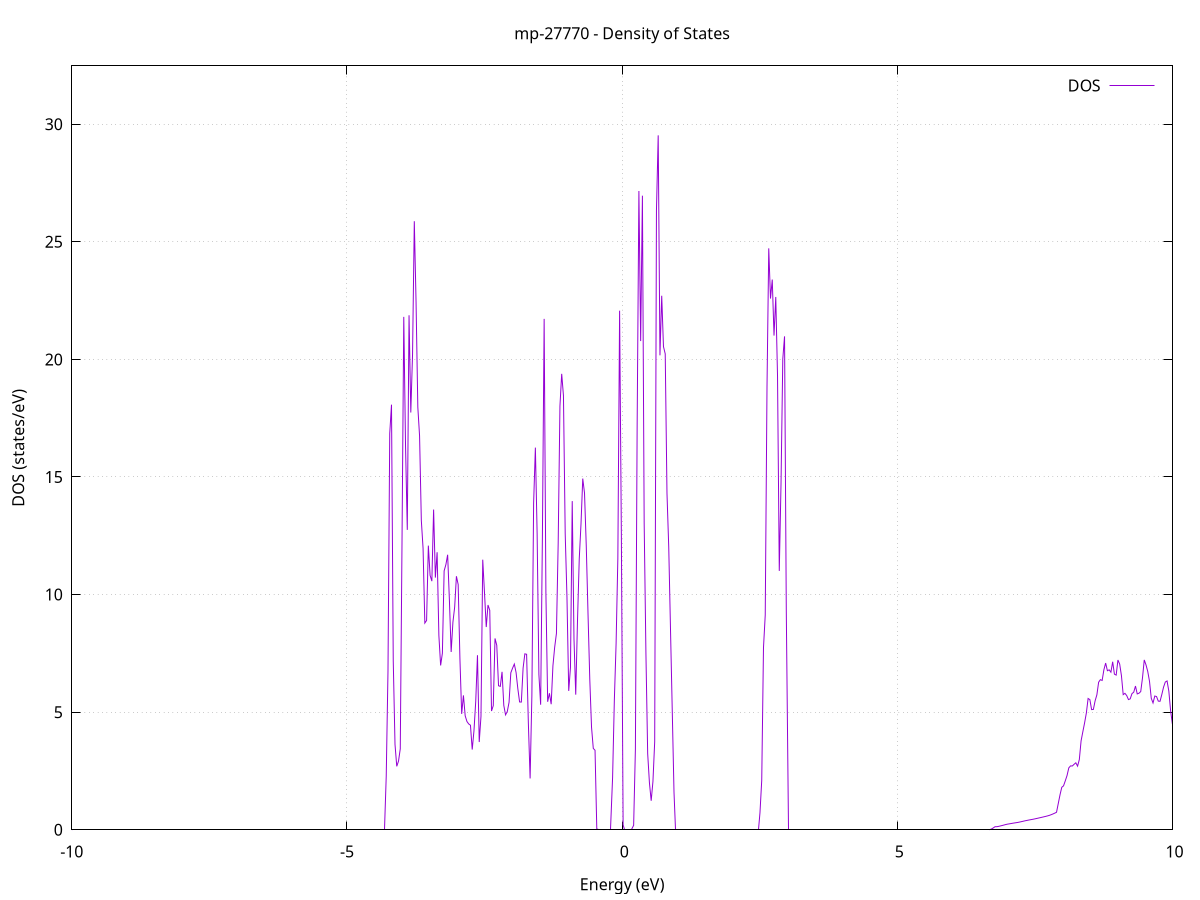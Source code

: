 set title 'mp-27770 - Density of States'
set xlabel 'Energy (eV)'
set ylabel 'DOS (states/eV)'
set grid
set xrange [-10:10]
set yrange [0:32.480]
set xzeroaxis lt -1
set terminal png size 800,600
set output 'mp-27770_dos_gnuplot.png'
plot '-' using 1:2 with lines title 'DOS'
-47.966000 0.000000
-47.934100 0.000000
-47.902300 0.000000
-47.870400 0.000000
-47.838500 0.000000
-47.806600 0.000000
-47.774700 0.000000
-47.742800 0.000000
-47.711000 0.000000
-47.679100 0.000000
-47.647200 0.000000
-47.615300 0.000000
-47.583400 0.000000
-47.551500 0.000000
-47.519700 0.000000
-47.487800 0.000000
-47.455900 0.000000
-47.424000 0.000000
-47.392100 0.000000
-47.360200 0.000000
-47.328400 0.000000
-47.296500 0.000000
-47.264600 0.000000
-47.232700 0.000000
-47.200800 0.000000
-47.169000 0.000000
-47.137100 0.000000
-47.105200 0.000000
-47.073300 0.000000
-47.041400 0.000000
-47.009500 0.000000
-46.977700 0.000000
-46.945800 0.000000
-46.913900 0.000000
-46.882000 0.000000
-46.850100 0.000000
-46.818200 0.000000
-46.786400 0.000000
-46.754500 0.000000
-46.722600 0.000000
-46.690700 0.000000
-46.658800 0.000000
-46.626900 0.000000
-46.595100 0.000000
-46.563200 0.000000
-46.531300 0.000000
-46.499400 0.000000
-46.467500 0.000000
-46.435600 0.000000
-46.403800 0.000000
-46.371900 0.000000
-46.340000 0.000000
-46.308100 0.000000
-46.276200 0.000000
-46.244300 0.000000
-46.212500 0.000000
-46.180600 0.000000
-46.148700 0.000000
-46.116800 0.000000
-46.084900 0.000000
-46.053100 0.000000
-46.021200 0.000000
-45.989300 0.000000
-45.957400 0.000000
-45.925500 0.000000
-45.893600 0.000000
-45.861800 0.000000
-45.829900 0.000000
-45.798000 0.000000
-45.766100 0.000000
-45.734200 0.000000
-45.702300 0.000000
-45.670500 0.000000
-45.638600 0.000000
-45.606700 0.000000
-45.574800 0.000000
-45.542900 0.000000
-45.511000 0.000000
-45.479200 0.000000
-45.447300 0.000000
-45.415400 0.000000
-45.383500 0.000000
-45.351600 0.000000
-45.319700 0.000000
-45.287900 0.000000
-45.256000 0.000000
-45.224100 0.000000
-45.192200 0.000000
-45.160300 0.000000
-45.128500 0.000000
-45.096600 0.000000
-45.064700 279.097700
-45.032800 0.000000
-45.000900 0.000000
-44.969000 0.000000
-44.937200 0.000000
-44.905300 0.000000
-44.873400 0.000000
-44.841500 0.000000
-44.809600 0.000000
-44.777700 0.000000
-44.745900 0.000000
-44.714000 0.000000
-44.682100 0.000000
-44.650200 0.000000
-44.618300 0.000000
-44.586400 0.000000
-44.554600 0.000000
-44.522700 0.000000
-44.490800 0.000000
-44.458900 0.000000
-44.427000 0.000000
-44.395100 0.000000
-44.363300 0.000000
-44.331400 0.000000
-44.299500 0.000000
-44.267600 0.000000
-44.235700 0.000000
-44.203900 0.000000
-44.172000 0.000000
-44.140100 0.000000
-44.108200 0.000000
-44.076300 0.000000
-44.044400 0.000000
-44.012600 0.000000
-43.980700 0.000000
-43.948800 0.000000
-43.916900 0.000000
-43.885000 0.000000
-43.853100 0.000000
-43.821300 0.000000
-43.789400 0.000000
-43.757500 0.000000
-43.725600 0.000000
-43.693700 0.000000
-43.661800 0.000000
-43.630000 0.000000
-43.598100 0.000000
-43.566200 0.000000
-43.534300 0.000000
-43.502400 0.000000
-43.470500 0.000000
-43.438700 0.000000
-43.406800 0.000000
-43.374900 0.000000
-43.343000 0.000000
-43.311100 0.000000
-43.279300 0.000000
-43.247400 0.000000
-43.215500 0.000000
-43.183600 0.000000
-43.151700 0.000000
-43.119800 0.000000
-43.088000 0.000000
-43.056100 0.000000
-43.024200 0.000000
-42.992300 0.000000
-42.960400 0.000000
-42.928500 0.000000
-42.896700 0.000000
-42.864800 0.000000
-42.832900 0.000000
-42.801000 0.000000
-42.769100 0.000000
-42.737200 0.000000
-42.705400 0.000000
-42.673500 0.000000
-42.641600 0.000000
-42.609700 0.000000
-42.577800 0.000000
-42.545900 0.000000
-42.514100 0.000000
-42.482200 0.000000
-42.450300 0.000000
-42.418400 0.000000
-42.386500 0.000000
-42.354600 0.000000
-42.322800 0.000000
-42.290900 0.000000
-42.259000 0.000000
-42.227100 0.000000
-42.195200 0.000000
-42.163400 0.000000
-42.131500 0.000000
-42.099600 0.000000
-42.067700 0.000000
-42.035800 0.000000
-42.003900 0.000000
-41.972100 0.000000
-41.940200 0.000000
-41.908300 0.000000
-41.876400 0.000000
-41.844500 0.000000
-41.812600 0.000000
-41.780800 0.000000
-41.748900 0.000000
-41.717000 0.000000
-41.685100 0.000000
-41.653200 0.000000
-41.621300 0.000000
-41.589500 0.000000
-41.557600 0.000000
-41.525700 0.000000
-41.493800 0.000000
-41.461900 0.000000
-41.430000 0.000000
-41.398200 0.000000
-41.366300 0.000000
-41.334400 0.000000
-41.302500 0.000000
-41.270600 0.000000
-41.238800 0.000000
-41.206900 0.000000
-41.175000 0.000000
-41.143100 0.000000
-41.111200 0.000000
-41.079300 0.000000
-41.047500 0.000000
-41.015600 0.000000
-40.983700 0.000000
-40.951800 0.000000
-40.919900 0.000000
-40.888000 0.000000
-40.856200 0.000000
-40.824300 0.000000
-40.792400 0.000000
-40.760500 0.000000
-40.728600 0.000000
-40.696700 0.000000
-40.664900 0.000000
-40.633000 0.000000
-40.601100 0.000000
-40.569200 0.000000
-40.537300 0.000000
-40.505400 0.000000
-40.473600 0.000000
-40.441700 0.000000
-40.409800 0.000000
-40.377900 0.000000
-40.346000 0.000000
-40.314200 0.000000
-40.282300 0.000000
-40.250400 0.000000
-40.218500 0.000000
-40.186600 0.000000
-40.154700 0.000000
-40.122900 0.000000
-40.091000 0.000000
-40.059100 0.000000
-40.027200 0.000000
-39.995300 0.000000
-39.963400 0.000000
-39.931600 0.000000
-39.899700 0.000000
-39.867800 0.000000
-39.835900 0.000000
-39.804000 0.000000
-39.772100 0.000000
-39.740300 0.000000
-39.708400 0.000000
-39.676500 0.000000
-39.644600 0.000000
-39.612700 0.000000
-39.580800 0.000000
-39.549000 0.000000
-39.517100 0.000000
-39.485200 0.000000
-39.453300 0.000000
-39.421400 0.000000
-39.389500 0.000000
-39.357700 0.000000
-39.325800 0.000000
-39.293900 0.000000
-39.262000 0.000000
-39.230100 0.000000
-39.198300 0.000000
-39.166400 0.000000
-39.134500 0.000000
-39.102600 0.000000
-39.070700 0.000000
-39.038800 0.000000
-39.007000 0.000000
-38.975100 0.000000
-38.943200 0.000000
-38.911300 0.000000
-38.879400 0.000000
-38.847500 0.000000
-38.815700 0.000000
-38.783800 0.000000
-38.751900 0.000000
-38.720000 0.000000
-38.688100 0.000000
-38.656200 0.000000
-38.624400 0.000000
-38.592500 0.000000
-38.560600 0.000000
-38.528700 0.000000
-38.496800 0.000000
-38.464900 0.000000
-38.433100 0.000000
-38.401200 0.000000
-38.369300 0.000000
-38.337400 0.000000
-38.305500 0.000000
-38.273700 0.000000
-38.241800 0.000000
-38.209900 0.000000
-38.178000 0.000000
-38.146100 0.000000
-38.114200 0.000000
-38.082400 0.000000
-38.050500 0.000000
-38.018600 0.000000
-37.986700 0.000000
-37.954800 0.000000
-37.922900 0.000000
-37.891100 0.000000
-37.859200 0.000000
-37.827300 0.000000
-37.795400 0.000000
-37.763500 0.000000
-37.731600 0.000000
-37.699800 0.000000
-37.667900 0.000000
-37.636000 0.000000
-37.604100 0.000000
-37.572200 0.000000
-37.540300 0.000000
-37.508500 0.000000
-37.476600 0.000000
-37.444700 0.000000
-37.412800 0.000000
-37.380900 0.000000
-37.349100 0.000000
-37.317200 0.000000
-37.285300 0.000000
-37.253400 0.000000
-37.221500 0.000000
-37.189600 0.000000
-37.157800 0.000000
-37.125900 0.000000
-37.094000 0.000000
-37.062100 0.000000
-37.030200 0.000000
-36.998300 0.000000
-36.966500 0.000000
-36.934600 0.000000
-36.902700 0.000000
-36.870800 0.000000
-36.838900 0.000000
-36.807000 0.000000
-36.775200 0.000000
-36.743300 0.000000
-36.711400 0.000000
-36.679500 0.000000
-36.647600 0.000000
-36.615700 0.000000
-36.583900 0.000000
-36.552000 0.000000
-36.520100 0.000000
-36.488200 0.000000
-36.456300 0.000000
-36.424500 0.000000
-36.392600 0.000000
-36.360700 0.000000
-36.328800 0.000000
-36.296900 0.000000
-36.265000 0.000000
-36.233200 0.000000
-36.201300 0.000000
-36.169400 0.000000
-36.137500 0.000000
-36.105600 0.000000
-36.073700 0.000000
-36.041900 0.000000
-36.010000 0.000000
-35.978100 0.000000
-35.946200 0.000000
-35.914300 0.000000
-35.882400 0.000000
-35.850600 0.000000
-35.818700 0.000000
-35.786800 0.000000
-35.754900 0.000000
-35.723000 0.000000
-35.691100 0.000000
-35.659300 0.000000
-35.627400 0.000000
-35.595500 0.000000
-35.563600 0.000000
-35.531700 0.000000
-35.499800 0.000000
-35.468000 0.000000
-35.436100 0.000000
-35.404200 0.000000
-35.372300 0.000000
-35.340400 0.000000
-35.308600 0.000000
-35.276700 0.000000
-35.244800 0.000000
-35.212900 0.000000
-35.181000 0.000000
-35.149100 0.000000
-35.117300 0.000000
-35.085400 0.000000
-35.053500 0.000000
-35.021600 0.000000
-34.989700 0.000000
-34.957800 0.000000
-34.926000 0.000000
-34.894100 0.000000
-34.862200 0.000000
-34.830300 0.000000
-34.798400 0.000000
-34.766500 0.000000
-34.734700 0.000000
-34.702800 0.000000
-34.670900 0.000000
-34.639000 0.000000
-34.607100 0.000000
-34.575200 0.000000
-34.543400 0.000000
-34.511500 0.000000
-34.479600 0.000000
-34.447700 0.000000
-34.415800 0.000000
-34.384000 0.000000
-34.352100 0.000000
-34.320200 0.000000
-34.288300 0.000000
-34.256400 0.000000
-34.224500 0.000000
-34.192700 0.000000
-34.160800 0.000000
-34.128900 0.000000
-34.097000 0.000000
-34.065100 0.000000
-34.033200 0.000000
-34.001400 0.000000
-33.969500 0.000000
-33.937600 0.000000
-33.905700 0.000000
-33.873800 0.000000
-33.841900 0.000000
-33.810100 0.000000
-33.778200 0.000000
-33.746300 0.000000
-33.714400 0.000000
-33.682500 0.000000
-33.650600 0.000000
-33.618800 0.000000
-33.586900 0.000000
-33.555000 0.000000
-33.523100 0.000000
-33.491200 0.000000
-33.459400 0.000000
-33.427500 0.000000
-33.395600 0.000000
-33.363700 0.000000
-33.331800 0.000000
-33.299900 0.000000
-33.268100 0.000000
-33.236200 0.000000
-33.204300 0.000000
-33.172400 0.000000
-33.140500 0.000000
-33.108600 0.000000
-33.076800 0.000000
-33.044900 0.000000
-33.013000 0.000000
-32.981100 0.000000
-32.949200 0.000000
-32.917300 0.000000
-32.885500 0.000000
-32.853600 0.000000
-32.821700 0.000000
-32.789800 0.000000
-32.757900 0.000000
-32.726000 0.000000
-32.694200 0.000000
-32.662300 0.000000
-32.630400 0.000000
-32.598500 0.000000
-32.566600 0.000000
-32.534700 0.000000
-32.502900 0.000000
-32.471000 0.000000
-32.439100 0.000000
-32.407200 0.000000
-32.375300 0.000000
-32.343500 0.000000
-32.311600 0.000000
-32.279700 0.000000
-32.247800 0.000000
-32.215900 0.000000
-32.184000 0.000000
-32.152200 0.000000
-32.120300 0.000000
-32.088400 0.000000
-32.056500 0.000000
-32.024600 0.000000
-31.992700 0.000000
-31.960900 0.000000
-31.929000 0.000000
-31.897100 0.000000
-31.865200 0.000000
-31.833300 0.000000
-31.801400 0.000000
-31.769600 0.000000
-31.737700 0.000000
-31.705800 0.000000
-31.673900 0.000000
-31.642000 0.000000
-31.610100 0.000000
-31.578300 0.000000
-31.546400 0.000000
-31.514500 0.000000
-31.482600 0.000000
-31.450700 0.000000
-31.418900 0.000000
-31.387000 0.000000
-31.355100 0.000000
-31.323200 0.000000
-31.291300 0.000000
-31.259400 0.000000
-31.227600 0.000000
-31.195700 0.000000
-31.163800 0.000000
-31.131900 0.000000
-31.100000 0.000000
-31.068100 0.000000
-31.036300 0.000000
-31.004400 0.000000
-30.972500 0.000000
-30.940600 0.000000
-30.908700 0.000000
-30.876800 0.000000
-30.845000 0.000000
-30.813100 0.000000
-30.781200 0.000000
-30.749300 0.000000
-30.717400 0.000000
-30.685500 0.000000
-30.653700 0.000000
-30.621800 0.000000
-30.589900 0.000000
-30.558000 0.000000
-30.526100 0.000000
-30.494300 0.000000
-30.462400 0.000000
-30.430500 0.000000
-30.398600 0.000000
-30.366700 0.000000
-30.334800 0.000000
-30.303000 0.000000
-30.271100 0.000000
-30.239200 0.000000
-30.207300 0.000000
-30.175400 0.000000
-30.143500 0.000000
-30.111700 0.000000
-30.079800 0.000000
-30.047900 0.000000
-30.016000 0.000000
-29.984100 0.000000
-29.952200 0.000000
-29.920400 0.000000
-29.888500 0.000000
-29.856600 0.000000
-29.824700 0.000000
-29.792800 0.000000
-29.760900 0.000000
-29.729100 0.000000
-29.697200 0.000000
-29.665300 0.000000
-29.633400 0.000000
-29.601500 0.000000
-29.569700 0.000000
-29.537800 0.000000
-29.505900 0.000000
-29.474000 0.000000
-29.442100 0.000000
-29.410200 0.000000
-29.378400 0.000000
-29.346500 0.000000
-29.314600 0.000000
-29.282700 0.000000
-29.250800 0.000000
-29.218900 0.000000
-29.187100 0.000000
-29.155200 0.000000
-29.123300 0.000000
-29.091400 0.000000
-29.059500 0.000000
-29.027600 0.000000
-28.995800 0.000000
-28.963900 0.000000
-28.932000 0.000000
-28.900100 0.000000
-28.868200 0.000000
-28.836300 0.000000
-28.804500 0.000000
-28.772600 0.000000
-28.740700 0.000000
-28.708800 0.000000
-28.676900 0.000000
-28.645000 0.000000
-28.613200 0.000000
-28.581300 0.000000
-28.549400 0.000000
-28.517500 0.000000
-28.485600 0.000000
-28.453800 0.000000
-28.421900 0.000000
-28.390000 0.000000
-28.358100 0.000000
-28.326200 0.000000
-28.294300 0.000000
-28.262500 0.000000
-28.230600 0.000000
-28.198700 0.000000
-28.166800 0.000000
-28.134900 0.000000
-28.103000 0.000000
-28.071200 0.000000
-28.039300 0.000000
-28.007400 0.000000
-27.975500 0.000000
-27.943600 0.000000
-27.911700 0.000000
-27.879900 0.000000
-27.848000 0.000000
-27.816100 0.000000
-27.784200 0.000000
-27.752300 0.000000
-27.720400 0.000000
-27.688600 0.000000
-27.656700 0.000000
-27.624800 0.000000
-27.592900 0.000000
-27.561000 0.000000
-27.529200 0.000000
-27.497300 0.000000
-27.465400 0.000000
-27.433500 0.000000
-27.401600 0.000000
-27.369700 0.000000
-27.337900 0.000000
-27.306000 0.000000
-27.274100 0.000000
-27.242200 0.000000
-27.210300 0.000000
-27.178400 0.000000
-27.146600 0.000000
-27.114700 0.000000
-27.082800 0.000000
-27.050900 0.000000
-27.019000 0.000000
-26.987100 0.000000
-26.955300 0.000000
-26.923400 0.000000
-26.891500 0.000000
-26.859600 0.000000
-26.827700 0.000000
-26.795800 0.000000
-26.764000 0.000000
-26.732100 0.000000
-26.700200 0.000000
-26.668300 0.000000
-26.636400 0.000000
-26.604600 0.000000
-26.572700 0.000000
-26.540800 0.000000
-26.508900 0.000000
-26.477000 0.000000
-26.445100 0.000000
-26.413300 0.000000
-26.381400 0.000000
-26.349500 0.000000
-26.317600 0.000000
-26.285700 0.000000
-26.253800 0.000000
-26.222000 0.000000
-26.190100 0.000000
-26.158200 0.000000
-26.126300 0.000000
-26.094400 0.000000
-26.062500 0.000000
-26.030700 0.000000
-25.998800 0.000000
-25.966900 0.000000
-25.935000 0.000000
-25.903100 0.000000
-25.871200 0.000000
-25.839400 0.000000
-25.807500 0.000000
-25.775600 0.000000
-25.743700 0.000000
-25.711800 0.000000
-25.679900 0.000000
-25.648100 0.000000
-25.616200 0.000000
-25.584300 0.000000
-25.552400 0.000000
-25.520500 0.000000
-25.488700 0.000000
-25.456800 0.000000
-25.424900 0.000000
-25.393000 0.000000
-25.361100 0.000000
-25.329200 0.000000
-25.297400 0.000000
-25.265500 0.000000
-25.233600 0.000000
-25.201700 0.000000
-25.169800 0.000000
-25.137900 0.000000
-25.106100 0.000000
-25.074200 0.000000
-25.042300 0.000000
-25.010400 0.000000
-24.978500 0.000000
-24.946600 0.000000
-24.914800 0.000000
-24.882900 0.000000
-24.851000 0.000000
-24.819100 0.000000
-24.787200 0.000000
-24.755300 0.000000
-24.723500 0.000000
-24.691600 0.000000
-24.659700 0.000000
-24.627800 0.000000
-24.595900 0.000000
-24.564100 0.000000
-24.532200 0.000000
-24.500300 0.000000
-24.468400 0.000000
-24.436500 0.000000
-24.404600 0.000000
-24.372800 0.000000
-24.340900 0.000000
-24.309000 0.000000
-24.277100 0.000000
-24.245200 0.000000
-24.213300 0.000000
-24.181500 0.000000
-24.149600 0.000000
-24.117700 0.000000
-24.085800 0.000000
-24.053900 0.000000
-24.022000 0.000000
-23.990200 0.000000
-23.958300 0.000000
-23.926400 0.000000
-23.894500 0.000000
-23.862600 0.000000
-23.830700 0.000000
-23.798900 0.000000
-23.767000 0.000000
-23.735100 0.000000
-23.703200 0.000000
-23.671300 0.000000
-23.639500 0.000000
-23.607600 0.000000
-23.575700 0.000000
-23.543800 0.000000
-23.511900 0.000000
-23.480000 0.000000
-23.448200 0.000000
-23.416300 0.000000
-23.384400 0.000000
-23.352500 0.000000
-23.320600 0.000000
-23.288700 0.000000
-23.256900 0.000000
-23.225000 0.000000
-23.193100 0.000000
-23.161200 0.000000
-23.129300 0.000000
-23.097400 0.000000
-23.065600 0.000000
-23.033700 0.000000
-23.001800 0.000000
-22.969900 0.000000
-22.938000 0.000000
-22.906100 0.000000
-22.874300 0.000000
-22.842400 0.000000
-22.810500 0.000000
-22.778600 0.000000
-22.746700 0.000000
-22.714800 0.000000
-22.683000 0.000000
-22.651100 0.000000
-22.619200 0.000000
-22.587300 0.000000
-22.555400 0.000000
-22.523600 0.000000
-22.491700 0.000000
-22.459800 0.000000
-22.427900 0.000000
-22.396000 0.000000
-22.364100 0.000000
-22.332300 0.000000
-22.300400 0.000000
-22.268500 0.000000
-22.236600 0.000000
-22.204700 0.000000
-22.172800 0.000000
-22.141000 0.000000
-22.109100 0.000000
-22.077200 0.000000
-22.045300 0.000000
-22.013400 0.000000
-21.981500 0.000000
-21.949700 0.000000
-21.917800 0.000000
-21.885900 0.000000
-21.854000 0.000000
-21.822100 0.000000
-21.790200 0.000000
-21.758400 0.000000
-21.726500 0.000000
-21.694600 0.000000
-21.662700 0.000000
-21.630800 0.000000
-21.599000 0.000000
-21.567100 0.000000
-21.535200 0.000000
-21.503300 0.000000
-21.471400 0.000000
-21.439500 0.000000
-21.407700 0.000000
-21.375800 0.000000
-21.343900 0.000000
-21.312000 0.000000
-21.280100 0.000000
-21.248200 0.000000
-21.216400 0.000000
-21.184500 0.000000
-21.152600 0.000000
-21.120700 0.000000
-21.088800 0.000000
-21.056900 0.000000
-21.025100 0.000000
-20.993200 0.000000
-20.961300 0.000000
-20.929400 0.000000
-20.897500 0.000000
-20.865600 0.000000
-20.833800 0.000000
-20.801900 0.000000
-20.770000 0.000000
-20.738100 0.000000
-20.706200 0.000000
-20.674400 0.000000
-20.642500 0.000000
-20.610600 0.000000
-20.578700 0.000000
-20.546800 0.000000
-20.514900 0.000000
-20.483100 0.000000
-20.451200 0.000000
-20.419300 0.000000
-20.387400 0.000000
-20.355500 0.000000
-20.323600 0.000000
-20.291800 0.000000
-20.259900 0.000000
-20.228000 0.000000
-20.196100 0.000000
-20.164200 0.000000
-20.132300 0.000000
-20.100500 0.000000
-20.068600 0.000000
-20.036700 0.000000
-20.004800 0.000000
-19.972900 0.000000
-19.941000 0.000000
-19.909200 0.000000
-19.877300 0.000000
-19.845400 0.000000
-19.813500 0.000000
-19.781600 0.000000
-19.749800 0.000000
-19.717900 0.000000
-19.686000 0.000000
-19.654100 0.000000
-19.622200 0.000000
-19.590300 0.000000
-19.558500 0.000000
-19.526600 0.000000
-19.494700 0.000000
-19.462800 0.000000
-19.430900 0.000000
-19.399000 0.000000
-19.367200 0.000000
-19.335300 0.000000
-19.303400 0.000000
-19.271500 0.000000
-19.239600 0.000000
-19.207700 0.000000
-19.175900 0.000000
-19.144000 0.000000
-19.112100 0.000000
-19.080200 0.000000
-19.048300 0.000000
-19.016400 0.000000
-18.984600 0.000000
-18.952700 0.000000
-18.920800 0.000000
-18.888900 0.000000
-18.857000 0.000000
-18.825100 0.000000
-18.793300 0.000000
-18.761400 0.000000
-18.729500 0.000000
-18.697600 0.000000
-18.665700 0.000000
-18.633900 0.000000
-18.602000 0.000000
-18.570100 0.000000
-18.538200 0.000000
-18.506300 0.000000
-18.474400 0.000000
-18.442600 0.000000
-18.410700 0.000000
-18.378800 0.000000
-18.346900 0.000000
-18.315000 0.000000
-18.283100 0.000000
-18.251300 0.000000
-18.219400 0.000000
-18.187500 0.000000
-18.155600 0.000000
-18.123700 0.000000
-18.091800 0.000000
-18.060000 0.000000
-18.028100 0.000000
-17.996200 0.000000
-17.964300 0.000000
-17.932400 0.000000
-17.900500 0.000000
-17.868700 0.000000
-17.836800 0.000000
-17.804900 0.000000
-17.773000 0.000000
-17.741100 0.000000
-17.709300 0.000000
-17.677400 0.000000
-17.645500 0.000000
-17.613600 0.000000
-17.581700 0.000000
-17.549800 0.000000
-17.518000 0.000000
-17.486100 0.000000
-17.454200 0.000000
-17.422300 0.000000
-17.390400 0.000000
-17.358500 0.000000
-17.326700 0.000000
-17.294800 0.000000
-17.262900 0.000000
-17.231000 0.000000
-17.199100 0.000000
-17.167200 0.000000
-17.135400 0.000000
-17.103500 0.000000
-17.071600 0.000000
-17.039700 0.000000
-17.007800 0.000000
-16.975900 0.000000
-16.944100 0.000000
-16.912200 0.000000
-16.880300 0.000000
-16.848400 0.000000
-16.816500 0.000000
-16.784700 0.000000
-16.752800 0.000000
-16.720900 0.000000
-16.689000 0.000000
-16.657100 0.000000
-16.625200 0.000000
-16.593400 0.000000
-16.561500 0.000000
-16.529600 0.000000
-16.497700 0.000000
-16.465800 0.000000
-16.433900 0.000000
-16.402100 0.000000
-16.370200 0.000000
-16.338300 0.000000
-16.306400 0.000000
-16.274500 0.000000
-16.242600 0.000000
-16.210800 0.000000
-16.178900 0.000000
-16.147000 0.000000
-16.115100 0.000000
-16.083200 0.000000
-16.051300 0.000000
-16.019500 0.000000
-15.987600 0.000000
-15.955700 0.000000
-15.923800 0.000000
-15.891900 0.000000
-15.860000 0.000000
-15.828200 0.000000
-15.796300 0.000000
-15.764400 0.000000
-15.732500 0.000000
-15.700600 0.000000
-15.668800 0.000000
-15.636900 0.000000
-15.605000 0.000000
-15.573100 0.000000
-15.541200 0.000000
-15.509300 0.000000
-15.477500 0.000000
-15.445600 0.000000
-15.413700 0.000000
-15.381800 0.000000
-15.349900 0.000000
-15.318000 0.000000
-15.286200 0.000000
-15.254300 0.000000
-15.222400 0.000000
-15.190500 0.000000
-15.158600 0.000000
-15.126700 0.000000
-15.094900 0.000000
-15.063000 0.000000
-15.031100 0.000000
-14.999200 0.000000
-14.967300 0.000000
-14.935400 0.000000
-14.903600 0.000000
-14.871700 0.000000
-14.839800 0.000000
-14.807900 0.000000
-14.776000 0.000000
-14.744200 0.000000
-14.712300 0.000000
-14.680400 0.000000
-14.648500 0.000000
-14.616600 0.000000
-14.584700 0.000000
-14.552900 0.000000
-14.521000 1.577300
-14.489100 3.554800
-14.457200 3.747900
-14.425300 3.853300
-14.393400 4.022000
-14.361600 4.181900
-14.329700 4.415900
-14.297800 4.677400
-14.265900 5.093100
-14.234000 5.860800
-14.202100 8.327600
-14.170300 7.141900
-14.138400 3.782100
-14.106500 2.335500
-14.074600 0.583900
-14.042700 0.000000
-14.010800 0.855500
-13.979000 2.813100
-13.947100 7.634900
-13.915200 9.635700
-13.883300 6.382400
-13.851400 5.329000
-13.819600 4.875100
-13.787700 4.536100
-13.755800 4.253100
-13.723900 4.083600
-13.692000 5.300700
-13.660100 59.226000
-13.628300 49.418400
-13.596400 21.564100
-13.564500 111.204700
-13.532600 0.000000
-13.500700 0.000000
-13.468800 0.000000
-13.437000 0.000000
-13.405100 0.000000
-13.373200 0.000000
-13.341300 0.000000
-13.309400 0.000000
-13.277500 0.000000
-13.245700 0.000000
-13.213800 0.000000
-13.181900 0.000000
-13.150000 0.000000
-13.118100 0.000000
-13.086200 0.000000
-13.054400 0.000000
-13.022500 0.000000
-12.990600 0.000000
-12.958700 0.000000
-12.926800 0.000000
-12.895000 0.000000
-12.863100 0.000000
-12.831200 0.000000
-12.799300 0.000000
-12.767400 0.000000
-12.735500 0.000000
-12.703700 0.000000
-12.671800 0.000000
-12.639900 0.000000
-12.608000 0.000000
-12.576100 0.000000
-12.544200 0.000000
-12.512400 0.000000
-12.480500 0.000000
-12.448600 0.000000
-12.416700 0.000000
-12.384800 0.000000
-12.352900 0.000000
-12.321100 0.000000
-12.289200 0.000000
-12.257300 0.000000
-12.225400 0.000000
-12.193500 0.000000
-12.161600 0.000000
-12.129800 0.000000
-12.097900 0.000000
-12.066000 0.000000
-12.034100 0.000000
-12.002200 0.000000
-11.970300 0.000000
-11.938500 0.000000
-11.906600 0.000000
-11.874700 0.000000
-11.842800 0.000000
-11.810900 0.000000
-11.779100 0.000000
-11.747200 0.000000
-11.715300 0.000000
-11.683400 0.000000
-11.651500 0.000000
-11.619600 0.000000
-11.587800 0.000000
-11.555900 0.000000
-11.524000 0.000000
-11.492100 0.000000
-11.460200 0.000000
-11.428300 0.000000
-11.396500 0.000000
-11.364600 0.000000
-11.332700 0.000000
-11.300800 0.000000
-11.268900 0.000000
-11.237000 0.000000
-11.205200 0.000000
-11.173300 0.000000
-11.141400 0.000000
-11.109500 0.000000
-11.077600 0.000000
-11.045700 0.000000
-11.013900 0.000000
-10.982000 0.000000
-10.950100 0.000000
-10.918200 0.000000
-10.886300 0.000000
-10.854500 0.000000
-10.822600 0.000000
-10.790700 0.000000
-10.758800 0.000000
-10.726900 0.000000
-10.695000 0.000000
-10.663200 0.000000
-10.631300 0.000000
-10.599400 0.000000
-10.567500 0.000000
-10.535600 0.000000
-10.503700 0.000000
-10.471900 0.000000
-10.440000 0.000000
-10.408100 0.000000
-10.376200 0.000000
-10.344300 0.000000
-10.312400 0.000000
-10.280600 0.000000
-10.248700 0.000000
-10.216800 0.000000
-10.184900 0.000000
-10.153000 0.000000
-10.121100 0.000000
-10.089300 0.000000
-10.057400 0.000000
-10.025500 0.000000
-9.993600 0.000000
-9.961700 0.000000
-9.929900 0.000000
-9.898000 0.000000
-9.866100 0.000000
-9.834200 0.000000
-9.802300 0.000000
-9.770400 0.000000
-9.738600 0.000000
-9.706700 0.000000
-9.674800 0.000000
-9.642900 0.000000
-9.611000 0.000000
-9.579100 0.000000
-9.547300 0.000000
-9.515400 0.000000
-9.483500 0.000000
-9.451600 0.000000
-9.419700 0.000000
-9.387800 0.000000
-9.356000 0.000000
-9.324100 0.000000
-9.292200 0.000000
-9.260300 0.000000
-9.228400 0.000000
-9.196500 0.000000
-9.164700 0.000000
-9.132800 0.000000
-9.100900 0.000000
-9.069000 0.000000
-9.037100 0.000000
-9.005200 0.000000
-8.973400 0.000000
-8.941500 0.000000
-8.909600 0.000000
-8.877700 0.000000
-8.845800 0.000000
-8.814000 0.000000
-8.782100 0.000000
-8.750200 0.000000
-8.718300 0.000000
-8.686400 0.000000
-8.654500 0.000000
-8.622700 0.000000
-8.590800 0.000000
-8.558900 0.000000
-8.527000 0.000000
-8.495100 0.000000
-8.463200 0.000000
-8.431400 0.000000
-8.399500 0.000000
-8.367600 0.000000
-8.335700 0.000000
-8.303800 0.000000
-8.271900 0.000000
-8.240100 0.000000
-8.208200 0.000000
-8.176300 0.000000
-8.144400 0.000000
-8.112500 0.000000
-8.080600 0.000000
-8.048800 0.000000
-8.016900 0.000000
-7.985000 0.000000
-7.953100 0.000000
-7.921200 0.000000
-7.889400 0.000000
-7.857500 0.000000
-7.825600 0.000000
-7.793700 0.000000
-7.761800 0.000000
-7.729900 0.000000
-7.698100 0.000000
-7.666200 0.000000
-7.634300 0.000000
-7.602400 0.000000
-7.570500 0.000000
-7.538600 0.000000
-7.506800 0.000000
-7.474900 0.000000
-7.443000 0.000000
-7.411100 0.000000
-7.379200 0.000000
-7.347300 0.000000
-7.315500 0.000000
-7.283600 0.000000
-7.251700 0.000000
-7.219800 0.000000
-7.187900 0.000000
-7.156000 0.000000
-7.124200 0.000000
-7.092300 0.000000
-7.060400 0.000000
-7.028500 0.000000
-6.996600 0.000000
-6.964800 0.000000
-6.932900 0.000000
-6.901000 0.000000
-6.869100 0.000000
-6.837200 0.000000
-6.805300 0.000000
-6.773500 0.000000
-6.741600 0.000000
-6.709700 0.000000
-6.677800 0.000000
-6.645900 0.000000
-6.614000 0.000000
-6.582200 0.000000
-6.550300 0.000000
-6.518400 0.000000
-6.486500 0.000000
-6.454600 0.000000
-6.422700 0.000000
-6.390900 0.000000
-6.359000 0.000000
-6.327100 0.000000
-6.295200 0.000000
-6.263300 0.000000
-6.231400 0.000000
-6.199600 0.000000
-6.167700 0.000000
-6.135800 0.000000
-6.103900 0.000000
-6.072000 0.000000
-6.040200 0.000000
-6.008300 0.000000
-5.976400 0.000000
-5.944500 0.000000
-5.912600 0.000000
-5.880700 0.000000
-5.848900 0.000000
-5.817000 0.000000
-5.785100 0.000000
-5.753200 0.000000
-5.721300 0.000000
-5.689400 0.000000
-5.657600 0.000000
-5.625700 0.000000
-5.593800 0.000000
-5.561900 0.000000
-5.530000 0.000000
-5.498100 0.000000
-5.466300 0.000000
-5.434400 0.000000
-5.402500 0.000000
-5.370600 0.000000
-5.338700 0.000000
-5.306800 0.000000
-5.275000 0.000000
-5.243100 0.000000
-5.211200 0.000000
-5.179300 0.000000
-5.147400 0.000000
-5.115500 0.000000
-5.083700 0.000000
-5.051800 0.000000
-5.019900 0.000000
-4.988000 0.000000
-4.956100 0.000000
-4.924300 0.000000
-4.892400 0.000000
-4.860500 0.000000
-4.828600 0.000000
-4.796700 0.000000
-4.764800 0.000000
-4.733000 0.000000
-4.701100 0.000000
-4.669200 0.000000
-4.637300 0.000000
-4.605400 0.000000
-4.573500 0.000000
-4.541700 0.000000
-4.509800 0.000000
-4.477900 0.000000
-4.446000 0.000000
-4.414100 0.000000
-4.382200 0.000000
-4.350400 0.000000
-4.318500 0.000000
-4.286600 2.276000
-4.254700 6.742800
-4.222800 16.850300
-4.190900 18.075500
-4.159100 7.186600
-4.127200 3.630000
-4.095300 2.697300
-4.063400 2.920900
-4.031500 3.441000
-3.999700 12.287000
-3.967800 21.807700
-3.935900 16.325900
-3.904000 12.750700
-3.872100 21.875000
-3.840200 17.740000
-3.808400 20.221700
-3.776500 25.875500
-3.744600 22.430200
-3.712700 17.970700
-3.680800 16.743100
-3.648900 13.151000
-3.617100 11.959400
-3.585200 8.789100
-3.553300 8.899600
-3.521400 12.082000
-3.489500 10.817200
-3.457600 10.571400
-3.425800 13.616700
-3.393900 10.721800
-3.362000 11.800000
-3.330100 8.261500
-3.298200 6.987300
-3.266300 7.507400
-3.234500 11.007700
-3.202600 11.274900
-3.170700 11.693700
-3.138800 9.767600
-3.106900 7.559100
-3.075100 8.823800
-3.043200 9.464800
-3.011300 10.780100
-2.979400 10.427300
-2.947500 7.267700
-2.915600 4.926900
-2.883800 5.713200
-2.851900 4.845600
-2.820000 4.603700
-2.788100 4.499500
-2.756200 4.446500
-2.724300 3.409900
-2.692500 4.206400
-2.660600 5.447900
-2.628700 7.421300
-2.596800 3.731200
-2.564900 4.824400
-2.533000 11.484100
-2.501200 10.081600
-2.469300 8.620200
-2.437400 9.556700
-2.405500 9.332800
-2.373600 5.049300
-2.341700 5.276100
-2.309900 8.135500
-2.278000 7.843200
-2.246100 6.123700
-2.214200 6.096400
-2.182300 6.716100
-2.150400 5.286500
-2.118600 4.887100
-2.086700 5.030100
-2.054800 5.420300
-2.022900 6.675200
-1.991000 6.872000
-1.959200 7.045800
-1.927300 6.687100
-1.895400 5.998200
-1.863500 5.434800
-1.831600 5.430400
-1.799700 6.874600
-1.767900 7.480600
-1.736000 7.462500
-1.704100 4.536800
-1.672200 2.182200
-1.640300 5.701000
-1.608400 13.897400
-1.576600 16.249900
-1.544700 12.586600
-1.512800 6.604400
-1.480900 5.316400
-1.449000 12.435500
-1.417100 21.723800
-1.385300 10.072000
-1.353400 5.442500
-1.321500 5.804800
-1.289600 5.338900
-1.257700 6.973800
-1.225800 7.763100
-1.194000 8.347700
-1.162100 12.192500
-1.130200 18.013900
-1.098300 19.385700
-1.066400 18.459000
-1.034600 12.588800
-1.002700 9.894000
-0.970800 5.903300
-0.938900 6.900300
-0.907000 13.974500
-0.875100 8.124500
-0.843300 5.745100
-0.811400 8.867800
-0.779500 11.515100
-0.747600 13.004000
-0.715700 14.931700
-0.683800 14.319400
-0.652000 12.073700
-0.620100 9.180500
-0.588200 6.411800
-0.556300 4.364600
-0.524400 3.459300
-0.492500 3.380400
-0.460700 0.034700
-0.428800 0.000000
-0.396900 0.000000
-0.365000 0.000000
-0.333100 0.000000
-0.301200 0.000000
-0.269400 0.000000
-0.237500 0.000000
-0.205600 0.000000
-0.173700 2.216700
-0.141800 5.504400
-0.110000 7.907100
-0.078100 11.533500
-0.046200 22.072300
-0.014300 12.571900
0.017600 0.209400
0.049500 0.000000
0.081300 0.000000
0.113200 0.000000
0.145100 0.000000
0.177000 0.000000
0.208900 0.189100
0.240800 3.424900
0.272600 17.163900
0.304500 27.159500
0.336400 20.779000
0.368300 26.960400
0.400200 13.036200
0.432100 7.489800
0.463900 3.237700
0.495800 1.996500
0.527700 1.232900
0.559600 2.054400
0.591500 3.746900
0.623400 26.323700
0.655200 29.526900
0.687100 20.173900
0.719000 22.705600
0.750900 20.544000
0.782800 20.235000
0.814600 14.315700
0.846500 12.030800
0.878400 8.552800
0.910300 5.091700
0.942200 1.602300
0.974100 0.000000
1.005900 0.000000
1.037800 0.000000
1.069700 0.000000
1.101600 0.000000
1.133500 0.000000
1.165400 0.000000
1.197200 0.000000
1.229100 0.000000
1.261000 0.000000
1.292900 0.000000
1.324800 0.000000
1.356700 0.000000
1.388500 0.000000
1.420400 0.000000
1.452300 0.000000
1.484200 0.000000
1.516100 0.000000
1.548000 0.000000
1.579800 0.000000
1.611700 0.000000
1.643600 0.000000
1.675500 0.000000
1.707400 0.000000
1.739300 0.000000
1.771100 0.000000
1.803000 0.000000
1.834900 0.000000
1.866800 0.000000
1.898700 0.000000
1.930500 0.000000
1.962400 0.000000
1.994300 0.000000
2.026200 0.000000
2.058100 0.000000
2.090000 0.000000
2.121800 0.000000
2.153700 0.000000
2.185600 0.000000
2.217500 0.000000
2.249400 0.000000
2.281300 0.000000
2.313100 0.000000
2.345000 0.000000
2.376900 0.000000
2.408800 0.000000
2.440700 0.000000
2.472600 0.000000
2.504400 0.727200
2.536300 2.102100
2.568200 7.746000
2.600100 9.129700
2.632000 18.802600
2.663900 24.721100
2.695700 22.587200
2.727600 23.394300
2.759500 21.011600
2.791400 22.654100
2.823300 19.284600
2.855100 11.007200
2.887000 14.744000
2.918900 20.013500
2.950800 20.980100
2.982700 9.286700
3.014600 0.000000
3.046400 0.000000
3.078300 0.000000
3.110200 0.000000
3.142100 0.000000
3.174000 0.000000
3.205900 0.000000
3.237700 0.000000
3.269600 0.000000
3.301500 0.000000
3.333400 0.000000
3.365300 0.000000
3.397200 0.000000
3.429000 0.000000
3.460900 0.000000
3.492800 0.000000
3.524700 0.000000
3.556600 0.000000
3.588500 0.000000
3.620300 0.000000
3.652200 0.000000
3.684100 0.000000
3.716000 0.000000
3.747900 0.000000
3.779700 0.000000
3.811600 0.000000
3.843500 0.000000
3.875400 0.000000
3.907300 0.000000
3.939200 0.000000
3.971000 0.000000
4.002900 0.000000
4.034800 0.000000
4.066700 0.000000
4.098600 0.000000
4.130500 0.000000
4.162300 0.000000
4.194200 0.000000
4.226100 0.000000
4.258000 0.000000
4.289900 0.000000
4.321800 0.000000
4.353600 0.000000
4.385500 0.000000
4.417400 0.000000
4.449300 0.000000
4.481200 0.000000
4.513100 0.000000
4.544900 0.000000
4.576800 0.000000
4.608700 0.000000
4.640600 0.000000
4.672500 0.000000
4.704400 0.000000
4.736200 0.000000
4.768100 0.000000
4.800000 0.000000
4.831900 0.000000
4.863800 0.000000
4.895600 0.000000
4.927500 0.000000
4.959400 0.000000
4.991300 0.000000
5.023200 0.000000
5.055100 0.000000
5.086900 0.000000
5.118800 0.000000
5.150700 0.000000
5.182600 0.000000
5.214500 0.000000
5.246400 0.000000
5.278200 0.000000
5.310100 0.000000
5.342000 0.000000
5.373900 0.000000
5.405800 0.000000
5.437700 0.000000
5.469500 0.000000
5.501400 0.000000
5.533300 0.000000
5.565200 0.000000
5.597100 0.000000
5.629000 0.000000
5.660800 0.000000
5.692700 0.000000
5.724600 0.000000
5.756500 0.000000
5.788400 0.000000
5.820200 0.000000
5.852100 0.000000
5.884000 0.000000
5.915900 0.000000
5.947800 0.000000
5.979700 0.000000
6.011500 0.000000
6.043400 0.000000
6.075300 0.000000
6.107200 0.000000
6.139100 0.000000
6.171000 0.000000
6.202800 0.000000
6.234700 0.000000
6.266600 0.000000
6.298500 0.000000
6.330400 0.000000
6.362300 0.000000
6.394100 0.000000
6.426000 0.000000
6.457900 0.000000
6.489800 0.000000
6.521700 0.000000
6.553600 0.000000
6.585400 0.000000
6.617300 0.000000
6.649200 0.000000
6.681100 0.008300
6.713000 0.035300
6.744800 0.081000
6.776700 0.132000
6.808600 0.130400
6.840500 0.144900
6.872400 0.163000
6.904300 0.181500
6.936100 0.201100
6.968000 0.222000
6.999900 0.238700
7.031800 0.251000
7.063700 0.264200
7.095600 0.277700
7.127400 0.289900
7.159300 0.301400
7.191200 0.314100
7.223100 0.329000
7.255000 0.345600
7.286900 0.362800
7.318700 0.380500
7.350600 0.395800
7.382500 0.411200
7.414400 0.425100
7.446300 0.438800
7.478200 0.453100
7.510000 0.469100
7.541900 0.486100
7.573800 0.502900
7.605700 0.520100
7.637600 0.537500
7.669400 0.555100
7.701300 0.573100
7.733200 0.592500
7.765100 0.615000
7.797000 0.642700
7.828900 0.673800
7.860700 0.707400
7.892600 0.744300
7.924500 1.116800
7.956400 1.488600
7.988300 1.807000
8.020200 1.868000
8.052000 2.081500
8.083900 2.306200
8.115800 2.632100
8.147700 2.715900
8.179600 2.712300
8.211500 2.783700
8.243300 2.847200
8.275200 2.706000
8.307100 2.985400
8.339000 3.778700
8.370900 4.167300
8.402800 4.546100
8.434600 4.962500
8.466500 5.583100
8.498400 5.535000
8.530300 5.109400
8.562200 5.116300
8.594100 5.484400
8.625900 5.738300
8.657800 6.273800
8.689700 6.383000
8.721600 6.349300
8.753500 6.804600
8.785300 7.088300
8.817200 6.762800
8.849100 6.800100
8.881000 6.700300
8.912900 7.143900
8.944800 6.615900
8.976600 6.576800
9.008500 7.218900
9.040400 7.043700
9.072300 6.550600
9.104200 5.745600
9.136100 5.800900
9.167900 5.706900
9.199800 5.535600
9.231700 5.566200
9.263600 5.788000
9.295500 5.850600
9.327400 6.111800
9.359200 5.775700
9.391100 5.805800
9.423000 5.876900
9.454900 6.460700
9.486800 7.222300
9.518700 7.010500
9.550500 6.729400
9.582400 6.309700
9.614300 5.590200
9.646200 5.392100
9.678100 5.687100
9.709900 5.664800
9.741800 5.470200
9.773700 5.463000
9.805600 5.749000
9.837500 6.064800
9.869400 6.282400
9.901200 6.328100
9.933100 5.899400
9.965000 5.074500
9.996900 4.513200
10.028800 4.238300
10.060700 4.253300
10.092500 4.423800
10.124400 4.598800
10.156300 4.635200
10.188200 4.369400
10.220100 4.944800
10.252000 6.340000
10.283800 5.468200
10.315700 5.397200
10.347600 5.427400
10.379500 5.813300
10.411400 6.678600
10.443300 7.511100
10.475100 8.273900
10.507000 7.904700
10.538900 11.027100
10.570800 10.727800
10.602700 9.054000
10.634500 9.096600
10.666400 9.560400
10.698300 9.356800
10.730200 10.187700
10.762100 11.526100
10.794000 9.507300
10.825800 8.108300
10.857700 6.812700
10.889600 5.745500
10.921500 6.043800
10.953400 5.771700
10.985300 6.264000
11.017100 8.987500
11.049000 9.035300
11.080900 8.576800
11.112800 8.534400
11.144700 7.756100
11.176600 7.106000
11.208400 7.220600
11.240300 8.070200
11.272200 7.879600
11.304100 7.652700
11.336000 7.022500
11.367900 6.243600
11.399700 6.352900
11.431600 5.687800
11.463500 5.523900
11.495400 5.529800
11.527300 5.610300
11.559200 5.419500
11.591000 5.572700
11.622900 6.124100
11.654800 6.883600
11.686700 7.847000
11.718600 8.356400
11.750400 8.413200
11.782300 8.721500
11.814200 9.219300
11.846100 8.647400
11.878000 7.136100
11.909900 6.801000
11.941700 7.070000
11.973600 8.258700
12.005500 9.816300
12.037400 10.134300
12.069300 9.305000
12.101200 9.084100
12.133000 9.442500
12.164900 9.522800
12.196800 8.763800
12.228700 8.788500
12.260600 9.088300
12.292500 9.611100
12.324300 9.641000
12.356200 8.876600
12.388100 8.645700
12.420000 8.260200
12.451900 7.942900
12.483800 7.748900
12.515600 8.276200
12.547500 8.336600
12.579400 8.080600
12.611300 7.865400
12.643200 6.712900
12.675000 4.965100
12.706900 3.882000
12.738800 2.224900
12.770700 1.365700
12.802600 0.722400
12.834500 0.292100
12.866300 0.041600
12.898200 0.000100
12.930100 0.000000
12.962000 0.000000
12.993900 0.000000
13.025800 0.000000
13.057600 0.000000
13.089500 0.000000
13.121400 0.000000
13.153300 0.000000
13.185200 0.000000
13.217100 0.000000
13.248900 0.000000
13.280800 0.000000
13.312700 0.000000
13.344600 0.000000
13.376500 0.000000
13.408400 0.000000
13.440200 0.000000
13.472100 0.000000
13.504000 0.000000
13.535900 0.000000
13.567800 0.000000
13.599600 0.000000
13.631500 0.000000
13.663400 0.000000
13.695300 0.000000
13.727200 0.000000
13.759100 0.000000
13.790900 0.000000
13.822800 0.000000
13.854700 0.000000
13.886600 0.000000
13.918500 0.000000
13.950400 0.000000
13.982200 0.000000
14.014100 0.000000
14.046000 0.000000
14.077900 0.000000
14.109800 0.000000
14.141700 0.000000
14.173500 0.000000
14.205400 0.000000
14.237300 0.000000
14.269200 0.000000
14.301100 0.000000
14.333000 0.000000
14.364800 0.000000
14.396700 0.000000
14.428600 0.000000
14.460500 0.000000
14.492400 0.000000
14.524200 0.000000
14.556100 0.000000
14.588000 0.000000
14.619900 0.000000
14.651800 0.000000
14.683700 0.000000
14.715500 0.000000
14.747400 0.000000
14.779300 0.000000
14.811200 0.000000
14.843100 0.000000
14.875000 0.000000
14.906800 0.000000
14.938700 0.000000
14.970600 0.000000
15.002500 0.000000
15.034400 0.000000
15.066300 0.000000
15.098100 0.000000
15.130000 0.000000
15.161900 0.000000
15.193800 0.000000
15.225700 0.000000
15.257600 0.000000
15.289400 0.000000
15.321300 0.000000
15.353200 0.000000
15.385100 0.000000
15.417000 0.000000
15.448900 0.000000
15.480700 0.000000
15.512600 0.000000
15.544500 0.000000
15.576400 0.000000
15.608300 0.000000
15.640100 0.000000
15.672000 0.000000
15.703900 0.000000
15.735800 0.000000
15.767700 0.000000
15.799600 0.000000
e

